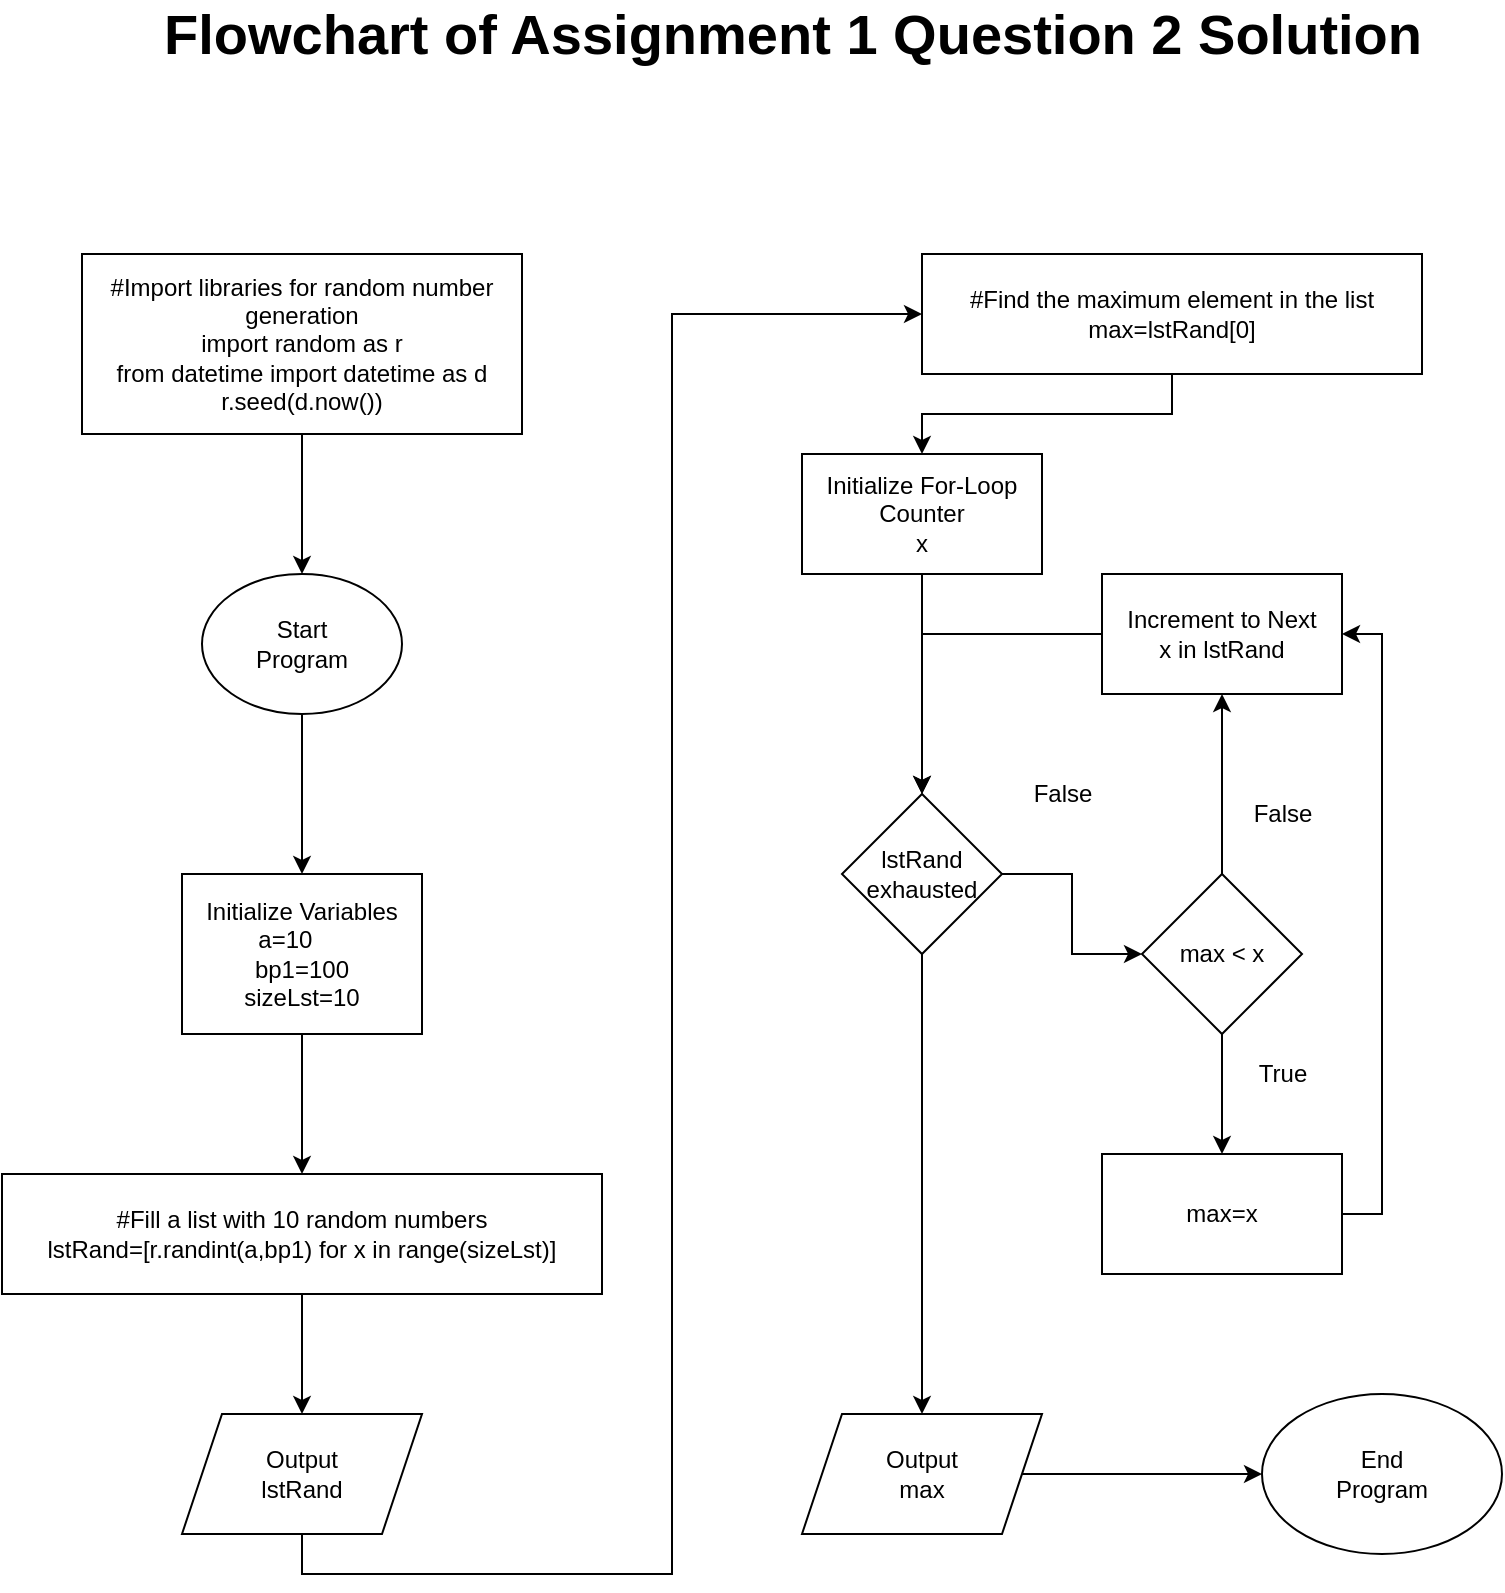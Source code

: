 <mxfile version="17.4.6" type="device"><diagram id="5NFSU6vNkmaBgGn5diwJ" name="Page-1"><mxGraphModel dx="847" dy="966" grid="1" gridSize="10" guides="1" tooltips="1" connect="1" arrows="1" fold="1" page="1" pageScale="1" pageWidth="850" pageHeight="1100" math="0" shadow="0"><root><mxCell id="0"/><mxCell id="1" parent="0"/><mxCell id="yzwpibNr0ibvElJ13Tf1-3" style="edgeStyle=orthogonalEdgeStyle;rounded=0;orthogonalLoop=1;jettySize=auto;html=1;exitX=0.5;exitY=1;exitDx=0;exitDy=0;entryX=0.5;entryY=0;entryDx=0;entryDy=0;" edge="1" parent="1" source="yzwpibNr0ibvElJ13Tf1-1" target="yzwpibNr0ibvElJ13Tf1-2"><mxGeometry relative="1" as="geometry"/></mxCell><mxCell id="yzwpibNr0ibvElJ13Tf1-1" value="#Import libraries for random number generation&lt;br&gt;import random as r&lt;br&gt;from datetime import datetime as d&lt;br&gt;r.seed(d.now())&lt;br&gt;" style="rounded=0;whiteSpace=wrap;html=1;" vertex="1" parent="1"><mxGeometry x="90" y="180" width="220" height="90" as="geometry"/></mxCell><mxCell id="yzwpibNr0ibvElJ13Tf1-5" style="edgeStyle=orthogonalEdgeStyle;rounded=0;orthogonalLoop=1;jettySize=auto;html=1;exitX=0.5;exitY=1;exitDx=0;exitDy=0;entryX=0.5;entryY=0;entryDx=0;entryDy=0;" edge="1" parent="1" source="yzwpibNr0ibvElJ13Tf1-2" target="yzwpibNr0ibvElJ13Tf1-4"><mxGeometry relative="1" as="geometry"/></mxCell><mxCell id="yzwpibNr0ibvElJ13Tf1-2" value="&lt;div&gt;Start&lt;/div&gt;&lt;div&gt;Program&lt;br&gt;&lt;/div&gt;" style="ellipse;whiteSpace=wrap;html=1;" vertex="1" parent="1"><mxGeometry x="150" y="340" width="100" height="70" as="geometry"/></mxCell><mxCell id="yzwpibNr0ibvElJ13Tf1-7" style="edgeStyle=orthogonalEdgeStyle;rounded=0;orthogonalLoop=1;jettySize=auto;html=1;exitX=0.5;exitY=1;exitDx=0;exitDy=0;entryX=0.5;entryY=0;entryDx=0;entryDy=0;" edge="1" parent="1" source="yzwpibNr0ibvElJ13Tf1-4" target="yzwpibNr0ibvElJ13Tf1-6"><mxGeometry relative="1" as="geometry"/></mxCell><mxCell id="yzwpibNr0ibvElJ13Tf1-4" value="&lt;div&gt;Initialize Variables&lt;/div&gt;&lt;div&gt;a=10&amp;nbsp;&amp;nbsp;&amp;nbsp; &amp;nbsp;&lt;br&gt;bp1=100&lt;br&gt;sizeLst=10&lt;br&gt;&lt;/div&gt;" style="rounded=0;whiteSpace=wrap;html=1;" vertex="1" parent="1"><mxGeometry x="140" y="490" width="120" height="80" as="geometry"/></mxCell><mxCell id="yzwpibNr0ibvElJ13Tf1-9" style="edgeStyle=orthogonalEdgeStyle;rounded=0;orthogonalLoop=1;jettySize=auto;html=1;exitX=0.5;exitY=1;exitDx=0;exitDy=0;entryX=0.5;entryY=0;entryDx=0;entryDy=0;" edge="1" parent="1" source="yzwpibNr0ibvElJ13Tf1-6" target="yzwpibNr0ibvElJ13Tf1-8"><mxGeometry relative="1" as="geometry"/></mxCell><mxCell id="yzwpibNr0ibvElJ13Tf1-6" value="#Fill a list with 10 random numbers&lt;br&gt;lstRand=[r.randint(a,bp1) for x in range(sizeLst)]" style="rounded=0;whiteSpace=wrap;html=1;" vertex="1" parent="1"><mxGeometry x="50" y="640" width="300" height="60" as="geometry"/></mxCell><mxCell id="yzwpibNr0ibvElJ13Tf1-11" style="edgeStyle=orthogonalEdgeStyle;rounded=0;orthogonalLoop=1;jettySize=auto;html=1;exitX=0.5;exitY=1;exitDx=0;exitDy=0;entryX=0;entryY=0.5;entryDx=0;entryDy=0;" edge="1" parent="1" source="yzwpibNr0ibvElJ13Tf1-8" target="yzwpibNr0ibvElJ13Tf1-10"><mxGeometry relative="1" as="geometry"/></mxCell><mxCell id="yzwpibNr0ibvElJ13Tf1-8" value="&lt;div&gt;Output&lt;/div&gt;&lt;div&gt;lstRand&lt;br&gt;&lt;/div&gt;" style="shape=parallelogram;perimeter=parallelogramPerimeter;whiteSpace=wrap;html=1;fixedSize=1;" vertex="1" parent="1"><mxGeometry x="140" y="760" width="120" height="60" as="geometry"/></mxCell><mxCell id="yzwpibNr0ibvElJ13Tf1-13" style="edgeStyle=orthogonalEdgeStyle;rounded=0;orthogonalLoop=1;jettySize=auto;html=1;exitX=0.5;exitY=1;exitDx=0;exitDy=0;entryX=0.5;entryY=0;entryDx=0;entryDy=0;" edge="1" parent="1" source="yzwpibNr0ibvElJ13Tf1-10" target="yzwpibNr0ibvElJ13Tf1-12"><mxGeometry relative="1" as="geometry"/></mxCell><mxCell id="yzwpibNr0ibvElJ13Tf1-10" value="#Find the maximum element in the list&lt;br&gt;max=lstRand[0]" style="rounded=0;whiteSpace=wrap;html=1;" vertex="1" parent="1"><mxGeometry x="510" y="180" width="250" height="60" as="geometry"/></mxCell><mxCell id="yzwpibNr0ibvElJ13Tf1-15" style="edgeStyle=orthogonalEdgeStyle;rounded=0;orthogonalLoop=1;jettySize=auto;html=1;exitX=0.5;exitY=1;exitDx=0;exitDy=0;entryX=0.5;entryY=0;entryDx=0;entryDy=0;" edge="1" parent="1" source="yzwpibNr0ibvElJ13Tf1-12" target="yzwpibNr0ibvElJ13Tf1-14"><mxGeometry relative="1" as="geometry"/></mxCell><mxCell id="yzwpibNr0ibvElJ13Tf1-12" value="&lt;div&gt;Initialize For-Loop&lt;/div&gt;&lt;div&gt;Counter&lt;/div&gt;&lt;div&gt;x&lt;br&gt;&lt;/div&gt;" style="rounded=0;whiteSpace=wrap;html=1;" vertex="1" parent="1"><mxGeometry x="450" y="280" width="120" height="60" as="geometry"/></mxCell><mxCell id="yzwpibNr0ibvElJ13Tf1-27" style="edgeStyle=orthogonalEdgeStyle;rounded=0;orthogonalLoop=1;jettySize=auto;html=1;exitX=1;exitY=0.5;exitDx=0;exitDy=0;entryX=0;entryY=0.5;entryDx=0;entryDy=0;" edge="1" parent="1" source="yzwpibNr0ibvElJ13Tf1-14" target="yzwpibNr0ibvElJ13Tf1-16"><mxGeometry relative="1" as="geometry"/></mxCell><mxCell id="yzwpibNr0ibvElJ13Tf1-32" style="edgeStyle=orthogonalEdgeStyle;rounded=0;orthogonalLoop=1;jettySize=auto;html=1;exitX=0.5;exitY=1;exitDx=0;exitDy=0;entryX=0.5;entryY=0;entryDx=0;entryDy=0;" edge="1" parent="1" source="yzwpibNr0ibvElJ13Tf1-14" target="yzwpibNr0ibvElJ13Tf1-30"><mxGeometry relative="1" as="geometry"/></mxCell><mxCell id="yzwpibNr0ibvElJ13Tf1-14" value="&lt;div&gt;lstRand&lt;/div&gt;&lt;div&gt;exhausted&lt;br&gt;&lt;/div&gt;" style="rhombus;whiteSpace=wrap;html=1;" vertex="1" parent="1"><mxGeometry x="470" y="450" width="80" height="80" as="geometry"/></mxCell><mxCell id="yzwpibNr0ibvElJ13Tf1-18" style="edgeStyle=orthogonalEdgeStyle;rounded=0;orthogonalLoop=1;jettySize=auto;html=1;exitX=0.5;exitY=1;exitDx=0;exitDy=0;entryX=0.5;entryY=0;entryDx=0;entryDy=0;" edge="1" parent="1" source="yzwpibNr0ibvElJ13Tf1-16" target="yzwpibNr0ibvElJ13Tf1-17"><mxGeometry relative="1" as="geometry"/></mxCell><mxCell id="yzwpibNr0ibvElJ13Tf1-25" style="edgeStyle=orthogonalEdgeStyle;rounded=0;orthogonalLoop=1;jettySize=auto;html=1;exitX=0.5;exitY=0;exitDx=0;exitDy=0;entryX=0.5;entryY=1;entryDx=0;entryDy=0;" edge="1" parent="1" source="yzwpibNr0ibvElJ13Tf1-16" target="yzwpibNr0ibvElJ13Tf1-21"><mxGeometry relative="1" as="geometry"/></mxCell><mxCell id="yzwpibNr0ibvElJ13Tf1-16" value="&lt;div&gt;max &amp;lt; x&lt;/div&gt;" style="rhombus;whiteSpace=wrap;html=1;" vertex="1" parent="1"><mxGeometry x="620" y="490" width="80" height="80" as="geometry"/></mxCell><mxCell id="yzwpibNr0ibvElJ13Tf1-23" style="edgeStyle=orthogonalEdgeStyle;rounded=0;orthogonalLoop=1;jettySize=auto;html=1;exitX=1;exitY=0.5;exitDx=0;exitDy=0;entryX=1;entryY=0.5;entryDx=0;entryDy=0;" edge="1" parent="1" source="yzwpibNr0ibvElJ13Tf1-17" target="yzwpibNr0ibvElJ13Tf1-21"><mxGeometry relative="1" as="geometry"/></mxCell><mxCell id="yzwpibNr0ibvElJ13Tf1-17" value="max=x" style="rounded=0;whiteSpace=wrap;html=1;" vertex="1" parent="1"><mxGeometry x="600" y="630" width="120" height="60" as="geometry"/></mxCell><mxCell id="yzwpibNr0ibvElJ13Tf1-19" value="True" style="text;html=1;align=center;verticalAlign=middle;resizable=0;points=[];autosize=1;strokeColor=none;fillColor=none;" vertex="1" parent="1"><mxGeometry x="670" y="580" width="40" height="20" as="geometry"/></mxCell><mxCell id="yzwpibNr0ibvElJ13Tf1-24" style="edgeStyle=orthogonalEdgeStyle;rounded=0;orthogonalLoop=1;jettySize=auto;html=1;exitX=0;exitY=0.5;exitDx=0;exitDy=0;entryX=0.5;entryY=0;entryDx=0;entryDy=0;" edge="1" parent="1" source="yzwpibNr0ibvElJ13Tf1-21" target="yzwpibNr0ibvElJ13Tf1-14"><mxGeometry relative="1" as="geometry"/></mxCell><mxCell id="yzwpibNr0ibvElJ13Tf1-21" value="&lt;div&gt;Increment to Next&lt;/div&gt;&lt;div&gt;x in lstRand&lt;br&gt;&lt;/div&gt;" style="rounded=0;whiteSpace=wrap;html=1;" vertex="1" parent="1"><mxGeometry x="600" y="340" width="120" height="60" as="geometry"/></mxCell><mxCell id="yzwpibNr0ibvElJ13Tf1-26" value="False" style="text;html=1;align=center;verticalAlign=middle;resizable=0;points=[];autosize=1;strokeColor=none;fillColor=none;" vertex="1" parent="1"><mxGeometry x="665" y="450" width="50" height="20" as="geometry"/></mxCell><mxCell id="yzwpibNr0ibvElJ13Tf1-29" value="&lt;div&gt;False&lt;/div&gt;" style="text;html=1;align=center;verticalAlign=middle;resizable=0;points=[];autosize=1;strokeColor=none;fillColor=none;" vertex="1" parent="1"><mxGeometry x="555" y="440" width="50" height="20" as="geometry"/></mxCell><mxCell id="yzwpibNr0ibvElJ13Tf1-33" style="edgeStyle=orthogonalEdgeStyle;rounded=0;orthogonalLoop=1;jettySize=auto;html=1;exitX=1;exitY=0.5;exitDx=0;exitDy=0;entryX=0;entryY=0.5;entryDx=0;entryDy=0;" edge="1" parent="1" source="yzwpibNr0ibvElJ13Tf1-30" target="yzwpibNr0ibvElJ13Tf1-31"><mxGeometry relative="1" as="geometry"/></mxCell><mxCell id="yzwpibNr0ibvElJ13Tf1-30" value="&lt;div&gt;Output&lt;/div&gt;&lt;div&gt;max&lt;br&gt;&lt;/div&gt;" style="shape=parallelogram;perimeter=parallelogramPerimeter;whiteSpace=wrap;html=1;fixedSize=1;" vertex="1" parent="1"><mxGeometry x="450" y="760" width="120" height="60" as="geometry"/></mxCell><mxCell id="yzwpibNr0ibvElJ13Tf1-31" value="&lt;div&gt;End&lt;/div&gt;&lt;div&gt;Program&lt;br&gt;&lt;/div&gt;" style="ellipse;whiteSpace=wrap;html=1;" vertex="1" parent="1"><mxGeometry x="680" y="750" width="120" height="80" as="geometry"/></mxCell><mxCell id="yzwpibNr0ibvElJ13Tf1-34" value="&lt;font style=&quot;font-size: 28px&quot;&gt;&lt;b&gt;Flowchart of Assignment 1 Question 2 Solution&lt;/b&gt;&lt;/font&gt;" style="text;html=1;align=center;verticalAlign=middle;resizable=0;points=[];autosize=1;strokeColor=none;fillColor=none;" vertex="1" parent="1"><mxGeometry x="120" y="55" width="650" height="30" as="geometry"/></mxCell></root></mxGraphModel></diagram></mxfile>